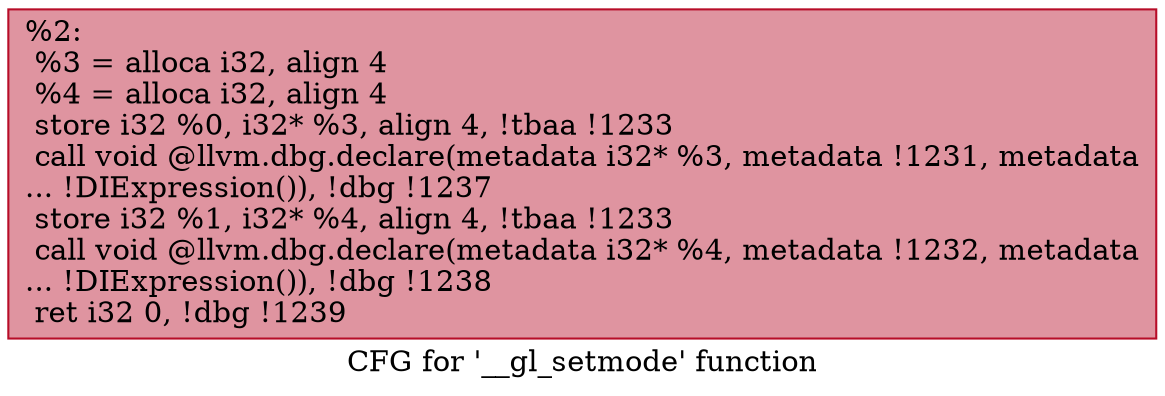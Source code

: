 digraph "CFG for '__gl_setmode' function" {
	label="CFG for '__gl_setmode' function";

	Node0xa71980 [shape=record,color="#b70d28ff", style=filled, fillcolor="#b70d2870",label="{%2:\l  %3 = alloca i32, align 4\l  %4 = alloca i32, align 4\l  store i32 %0, i32* %3, align 4, !tbaa !1233\l  call void @llvm.dbg.declare(metadata i32* %3, metadata !1231, metadata\l... !DIExpression()), !dbg !1237\l  store i32 %1, i32* %4, align 4, !tbaa !1233\l  call void @llvm.dbg.declare(metadata i32* %4, metadata !1232, metadata\l... !DIExpression()), !dbg !1238\l  ret i32 0, !dbg !1239\l}"];
}
